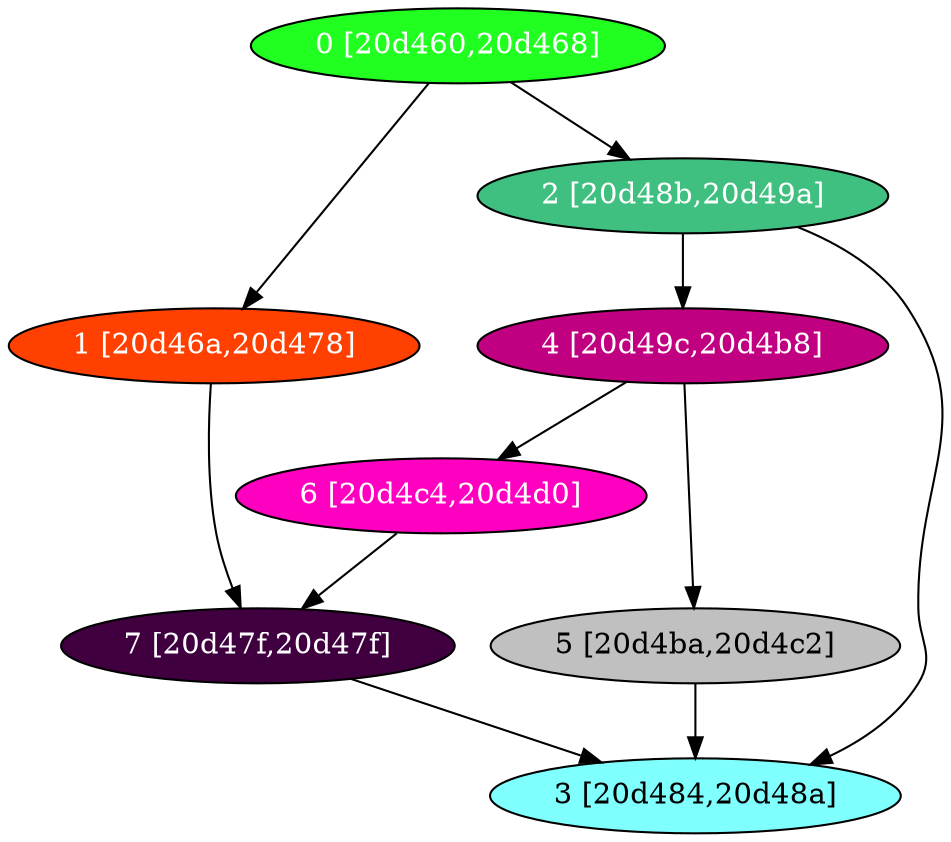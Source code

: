 diGraph libnss3{
	libnss3_0  [style=filled fillcolor="#20FF20" fontcolor="#ffffff" shape=oval label="0 [20d460,20d468]"]
	libnss3_1  [style=filled fillcolor="#FF4000" fontcolor="#ffffff" shape=oval label="1 [20d46a,20d478]"]
	libnss3_2  [style=filled fillcolor="#40C080" fontcolor="#ffffff" shape=oval label="2 [20d48b,20d49a]"]
	libnss3_3  [style=filled fillcolor="#80FFFF" fontcolor="#000000" shape=oval label="3 [20d484,20d48a]"]
	libnss3_4  [style=filled fillcolor="#C00080" fontcolor="#ffffff" shape=oval label="4 [20d49c,20d4b8]"]
	libnss3_5  [style=filled fillcolor="#C0C0C0" fontcolor="#000000" shape=oval label="5 [20d4ba,20d4c2]"]
	libnss3_6  [style=filled fillcolor="#FF00C0" fontcolor="#ffffff" shape=oval label="6 [20d4c4,20d4d0]"]
	libnss3_7  [style=filled fillcolor="#400040" fontcolor="#ffffff" shape=oval label="7 [20d47f,20d47f]"]

	libnss3_0 -> libnss3_1
	libnss3_0 -> libnss3_2
	libnss3_1 -> libnss3_7
	libnss3_2 -> libnss3_3
	libnss3_2 -> libnss3_4
	libnss3_4 -> libnss3_5
	libnss3_4 -> libnss3_6
	libnss3_5 -> libnss3_3
	libnss3_6 -> libnss3_7
	libnss3_7 -> libnss3_3
}